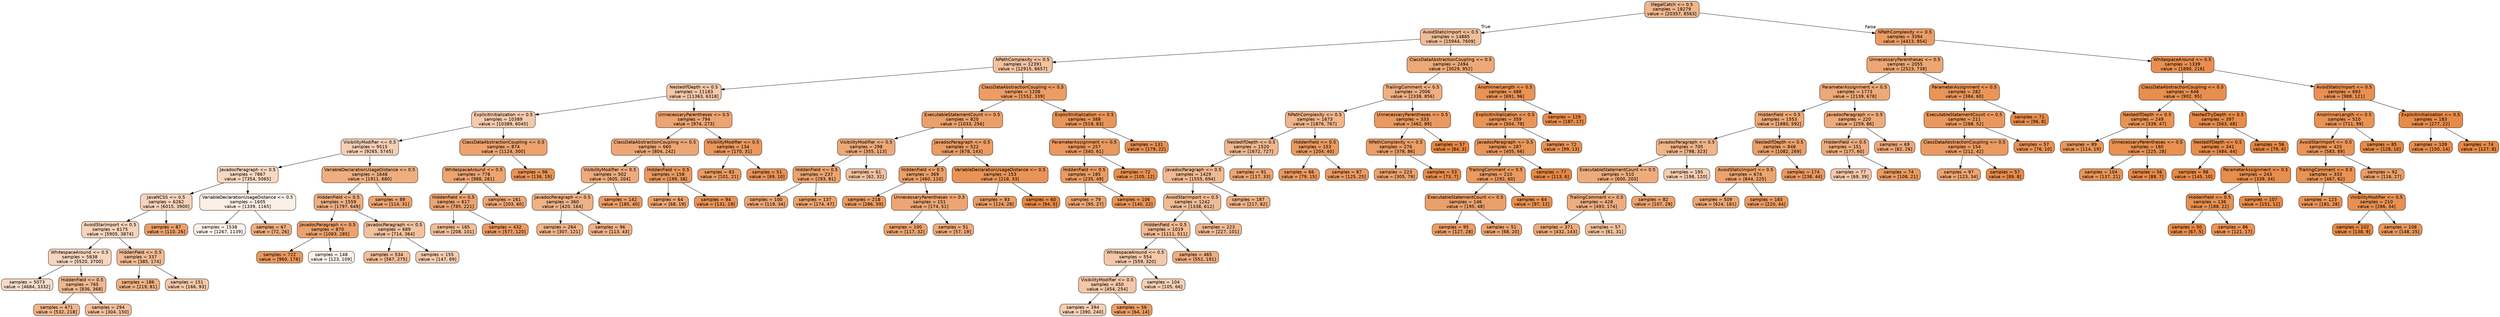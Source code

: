 digraph Tree {
node [shape=box, style="filled, rounded", color="black", fontname=helvetica] ;
edge [fontname=helvetica] ;
0 [label="IllegalCatch <= 0.5\nsamples = 18279\nvalue = [20357, 8563]", fillcolor="#f0b68c"] ;
1 [label="AvoidStaticImport <= 0.5\nsamples = 14885\nvalue = [15944, 7609]", fillcolor="#f1bd97"] ;
0 -> 1 [labeldistance=2.5, labelangle=45, headlabel="True"] ;
2 [label="NPathComplexity <= 0.5\nsamples = 12391\nvalue = [12915, 6657]", fillcolor="#f2c29f"] ;
1 -> 2 ;
3 [label="NestedIfDepth <= 0.5\nsamples = 11183\nvalue = [11363, 6318]", fillcolor="#f3c7a7"] ;
2 -> 3 ;
4 [label="ExplicitInitialization <= 0.5\nsamples = 10389\nvalue = [10389, 6045]", fillcolor="#f4caac"] ;
3 -> 4 ;
5 [label="VisibilityModifier <= 0.5\nsamples = 9515\nvalue = [9265, 5745]", fillcolor="#f5cfb4"] ;
4 -> 5 ;
6 [label="JavadocParagraph <= 0.5\nsamples = 7867\nvalue = [7354, 5065]", fillcolor="#f7d8c1"] ;
5 -> 6 ;
7 [label="JavaNCSS <= 0.5\nsamples = 6262\nvalue = [6015, 3900]", fillcolor="#f6d3b9"] ;
6 -> 7 ;
8 [label="AvoidStarImport <= 0.5\nsamples = 6175\nvalue = [5905, 3874]", fillcolor="#f6d4bb"] ;
7 -> 8 ;
9 [label="WhitespaceAround <= 0.5\nsamples = 5838\nvalue = [5520, 3700]", fillcolor="#f6d5be"] ;
8 -> 9 ;
10 [label="samples = 5073\nvalue = [4684, 3332]", fillcolor="#f7dbc6"] ;
9 -> 10 ;
11 [label="HiddenField <= 0.5\nsamples = 765\nvalue = [836, 368]", fillcolor="#f0b890"] ;
9 -> 11 ;
12 [label="samples = 471\nvalue = [532, 218]", fillcolor="#f0b58a"] ;
11 -> 12 ;
13 [label="samples = 294\nvalue = [304, 150]", fillcolor="#f2bf9b"] ;
11 -> 13 ;
14 [label="HiddenField <= 0.5\nsamples = 337\nvalue = [385, 174]", fillcolor="#f1ba92"] ;
8 -> 14 ;
15 [label="samples = 186\nvalue = [219, 81]", fillcolor="#efb082"] ;
14 -> 15 ;
16 [label="samples = 151\nvalue = [166, 93]", fillcolor="#f4c8a8"] ;
14 -> 16 ;
17 [label="samples = 87\nvalue = [110, 26]", fillcolor="#eb9f68"] ;
7 -> 17 ;
18 [label="VariableDeclarationUsageDistance <= 0.5\nsamples = 1605\nvalue = [1339, 1165]", fillcolor="#fcefe5"] ;
6 -> 18 ;
19 [label="samples = 1538\nvalue = [1267, 1139]", fillcolor="#fcf2eb"] ;
18 -> 19 ;
20 [label="samples = 67\nvalue = [72, 26]", fillcolor="#eeae80"] ;
18 -> 20 ;
21 [label="VariableDeclarationUsageDistance <= 0.5\nsamples = 1648\nvalue = [1911, 680]", fillcolor="#eeae7f"] ;
5 -> 21 ;
22 [label="HiddenField <= 0.5\nsamples = 1559\nvalue = [1797, 649]", fillcolor="#eeaf81"] ;
21 -> 22 ;
23 [label="JavadocParagraph <= 0.5\nsamples = 870\nvalue = [1083, 285]", fillcolor="#eca26d"] ;
22 -> 23 ;
24 [label="samples = 722\nvalue = [960, 176]", fillcolor="#ea985d"] ;
23 -> 24 ;
25 [label="samples = 148\nvalue = [123, 109]", fillcolor="#fcf1e8"] ;
23 -> 25 ;
26 [label="JavadocParagraph <= 0.5\nsamples = 689\nvalue = [714, 364]", fillcolor="#f2c19e"] ;
22 -> 26 ;
27 [label="samples = 534\nvalue = [567, 275]", fillcolor="#f2be99"] ;
26 -> 27 ;
28 [label="samples = 155\nvalue = [147, 89]", fillcolor="#f5cdb1"] ;
26 -> 28 ;
29 [label="samples = 89\nvalue = [114, 31]", fillcolor="#eca36f"] ;
21 -> 29 ;
30 [label="ClassDataAbstractionCoupling <= 0.5\nsamples = 874\nvalue = [1124, 300]", fillcolor="#eca36e"] ;
4 -> 30 ;
31 [label="WhitespaceAround <= 0.5\nsamples = 778\nvalue = [988, 281]", fillcolor="#eca571"] ;
30 -> 31 ;
32 [label="HiddenField <= 0.5\nsamples = 617\nvalue = [785, 221]", fillcolor="#eca471"] ;
31 -> 32 ;
33 [label="samples = 185\nvalue = [208, 101]", fillcolor="#f2be99"] ;
32 -> 33 ;
34 [label="samples = 432\nvalue = [577, 120]", fillcolor="#ea9b62"] ;
32 -> 34 ;
35 [label="samples = 161\nvalue = [203, 60]", fillcolor="#eda674"] ;
31 -> 35 ;
36 [label="samples = 96\nvalue = [136, 19]", fillcolor="#e99355"] ;
30 -> 36 ;
37 [label="UnnecessaryParentheses <= 0.5\nsamples = 794\nvalue = [974, 273]", fillcolor="#eca470"] ;
3 -> 37 ;
38 [label="ClassDataAbstractionCoupling <= 0.5\nsamples = 660\nvalue = [804, 242]", fillcolor="#eda775"] ;
37 -> 38 ;
39 [label="VisibilityModifier <= 0.5\nsamples = 502\nvalue = [605, 204]", fillcolor="#eeab7c"] ;
38 -> 39 ;
40 [label="JavadocParagraph <= 0.5\nsamples = 360\nvalue = [420, 164]", fillcolor="#efb286"] ;
39 -> 40 ;
41 [label="samples = 264\nvalue = [307, 121]", fillcolor="#efb387"] ;
40 -> 41 ;
42 [label="samples = 96\nvalue = [113, 43]", fillcolor="#efb184"] ;
40 -> 42 ;
43 [label="samples = 142\nvalue = [185, 40]", fillcolor="#eb9c64"] ;
39 -> 43 ;
44 [label="HiddenField <= 0.5\nsamples = 158\nvalue = [199, 38]", fillcolor="#ea995f"] ;
38 -> 44 ;
45 [label="samples = 64\nvalue = [68, 19]", fillcolor="#eca470"] ;
44 -> 45 ;
46 [label="samples = 94\nvalue = [131, 19]", fillcolor="#e99356"] ;
44 -> 46 ;
47 [label="VisibilityModifier <= 0.5\nsamples = 134\nvalue = [170, 31]", fillcolor="#ea985d"] ;
37 -> 47 ;
48 [label="samples = 83\nvalue = [101, 21]", fillcolor="#ea9b62"] ;
47 -> 48 ;
49 [label="samples = 51\nvalue = [69, 10]", fillcolor="#e99356"] ;
47 -> 49 ;
50 [label="ClassDataAbstractionCoupling <= 0.5\nsamples = 1208\nvalue = [1552, 339]", fillcolor="#eb9d64"] ;
2 -> 50 ;
51 [label="ExecutableStatementCount <= 0.5\nsamples = 820\nvalue = [1033, 256]", fillcolor="#eba06a"] ;
50 -> 51 ;
52 [label="VisibilityModifier <= 0.5\nsamples = 298\nvalue = [355, 113]", fillcolor="#eda978"] ;
51 -> 52 ;
53 [label="HiddenField <= 0.5\nsamples = 237\nvalue = [293, 81]", fillcolor="#eca470"] ;
52 -> 53 ;
54 [label="samples = 100\nvalue = [119, 34]", fillcolor="#eca572"] ;
53 -> 54 ;
55 [label="samples = 137\nvalue = [174, 47]", fillcolor="#eca36e"] ;
53 -> 55 ;
56 [label="samples = 61\nvalue = [62, 32]", fillcolor="#f2c29f"] ;
52 -> 56 ;
57 [label="JavadocParagraph <= 0.5\nsamples = 522\nvalue = [678, 143]", fillcolor="#ea9c63"] ;
51 -> 57 ;
58 [label="HiddenField <= 0.5\nsamples = 369\nvalue = [460, 110]", fillcolor="#eb9f68"] ;
57 -> 58 ;
59 [label="samples = 218\nvalue = [286, 59]", fillcolor="#ea9b62"] ;
58 -> 59 ;
60 [label="UnnecessaryParentheses <= 0.5\nsamples = 151\nvalue = [174, 51]", fillcolor="#eda673"] ;
58 -> 60 ;
61 [label="samples = 100\nvalue = [117, 32]", fillcolor="#eca36f"] ;
60 -> 61 ;
62 [label="samples = 51\nvalue = [57, 19]", fillcolor="#eeab7b"] ;
60 -> 62 ;
63 [label="VariableDeclarationUsageDistance <= 0.5\nsamples = 153\nvalue = [218, 33]", fillcolor="#e99457"] ;
57 -> 63 ;
64 [label="samples = 93\nvalue = [124, 28]", fillcolor="#eb9d66"] ;
63 -> 64 ;
65 [label="samples = 60\nvalue = [94, 5]", fillcolor="#e68844"] ;
63 -> 65 ;
66 [label="ExplicitInitialization <= 0.5\nsamples = 388\nvalue = [519, 83]", fillcolor="#e99559"] ;
50 -> 66 ;
67 [label="ParameterAssignment <= 0.5\nsamples = 257\nvalue = [340, 61]", fillcolor="#ea985d"] ;
66 -> 67 ;
68 [label="HiddenField <= 0.5\nsamples = 185\nvalue = [235, 49]", fillcolor="#ea9b62"] ;
67 -> 68 ;
69 [label="samples = 79\nvalue = [95, 27]", fillcolor="#eca571"] ;
68 -> 69 ;
70 [label="samples = 106\nvalue = [140, 22]", fillcolor="#e99558"] ;
68 -> 70 ;
71 [label="samples = 72\nvalue = [105, 12]", fillcolor="#e88f50"] ;
67 -> 71 ;
72 [label="samples = 131\nvalue = [179, 22]", fillcolor="#e89051"] ;
66 -> 72 ;
73 [label="ClassDataAbstractionCoupling <= 0.5\nsamples = 2494\nvalue = [3029, 952]", fillcolor="#eda977"] ;
1 -> 73 ;
74 [label="TrailingComment <= 0.5\nsamples = 2006\nvalue = [2338, 856]", fillcolor="#efaf81"] ;
73 -> 74 ;
75 [label="NPathComplexity <= 0.5\nsamples = 1673\nvalue = [1876, 767]", fillcolor="#f0b58a"] ;
74 -> 75 ;
76 [label="NestedIfDepth <= 0.5\nsamples = 1520\nvalue = [1672, 727]", fillcolor="#f0b88f"] ;
75 -> 76 ;
77 [label="JavadocParagraph <= 0.5\nsamples = 1429\nvalue = [1555, 694]", fillcolor="#f1b991"] ;
76 -> 77 ;
78 [label="AvoidStarImport <= 0.5\nsamples = 1242\nvalue = [1338, 612]", fillcolor="#f1bb94"] ;
77 -> 78 ;
79 [label="HiddenField <= 0.5\nsamples = 1019\nvalue = [1111, 511]", fillcolor="#f1bb94"] ;
78 -> 79 ;
80 [label="WhitespaceAround <= 0.5\nsamples = 554\nvalue = [559, 320]", fillcolor="#f4c9aa"] ;
79 -> 80 ;
81 [label="VisibilityModifier <= 0.5\nsamples = 450\nvalue = [454, 254]", fillcolor="#f4c7a8"] ;
80 -> 81 ;
82 [label="samples = 394\nvalue = [390, 240]", fillcolor="#f5cfb3"] ;
81 -> 82 ;
83 [label="samples = 56\nvalue = [64, 14]", fillcolor="#eb9d64"] ;
81 -> 83 ;
84 [label="samples = 104\nvalue = [105, 66]", fillcolor="#f5d0b5"] ;
80 -> 84 ;
85 [label="samples = 465\nvalue = [552, 191]", fillcolor="#eead7e"] ;
79 -> 85 ;
86 [label="samples = 223\nvalue = [227, 101]", fillcolor="#f1b991"] ;
78 -> 86 ;
87 [label="samples = 187\nvalue = [217, 82]", fillcolor="#efb184"] ;
77 -> 87 ;
88 [label="samples = 91\nvalue = [117, 33]", fillcolor="#eca571"] ;
76 -> 88 ;
89 [label="HiddenField <= 0.5\nsamples = 153\nvalue = [204, 40]", fillcolor="#ea9a60"] ;
75 -> 89 ;
90 [label="samples = 66\nvalue = [79, 15]", fillcolor="#ea995f"] ;
89 -> 90 ;
91 [label="samples = 87\nvalue = [125, 25]", fillcolor="#ea9a61"] ;
89 -> 91 ;
92 [label="UnnecessaryParentheses <= 0.5\nsamples = 333\nvalue = [462, 89]", fillcolor="#ea995f"] ;
74 -> 92 ;
93 [label="NPathComplexity <= 0.5\nsamples = 276\nvalue = [378, 86]", fillcolor="#eb9e66"] ;
92 -> 93 ;
94 [label="samples = 223\nvalue = [305, 79]", fillcolor="#eca26c"] ;
93 -> 94 ;
95 [label="samples = 53\nvalue = [73, 7]", fillcolor="#e78d4c"] ;
93 -> 95 ;
96 [label="samples = 57\nvalue = [84, 3]", fillcolor="#e68640"] ;
92 -> 96 ;
97 [label="AnonInnerLength <= 0.5\nsamples = 488\nvalue = [691, 96]", fillcolor="#e99355"] ;
73 -> 97 ;
98 [label="ExplicitInitialization <= 0.5\nsamples = 359\nvalue = [504, 79]", fillcolor="#e99558"] ;
97 -> 98 ;
99 [label="JavadocParagraph <= 0.5\nsamples = 287\nvalue = [405, 66]", fillcolor="#e99659"] ;
98 -> 99 ;
100 [label="TrailingComment <= 0.5\nsamples = 210\nvalue = [292, 60]", fillcolor="#ea9b62"] ;
99 -> 100 ;
101 [label="ExecutableStatementCount <= 0.5\nsamples = 146\nvalue = [195, 48]", fillcolor="#eba06a"] ;
100 -> 101 ;
102 [label="samples = 95\nvalue = [127, 28]", fillcolor="#eb9d65"] ;
101 -> 102 ;
103 [label="samples = 51\nvalue = [68, 20]", fillcolor="#eda673"] ;
101 -> 103 ;
104 [label="samples = 64\nvalue = [97, 12]", fillcolor="#e89151"] ;
100 -> 104 ;
105 [label="samples = 77\nvalue = [113, 6]", fillcolor="#e68844"] ;
99 -> 105 ;
106 [label="samples = 72\nvalue = [99, 13]", fillcolor="#e89253"] ;
98 -> 106 ;
107 [label="samples = 129\nvalue = [187, 17]", fillcolor="#e78c4b"] ;
97 -> 107 ;
108 [label="NPathComplexity <= 0.5\nsamples = 3394\nvalue = [4413, 954]", fillcolor="#eb9c64"] ;
0 -> 108 [labeldistance=2.5, labelangle=-45, headlabel="False"] ;
109 [label="UnnecessaryParentheses <= 0.5\nsamples = 2055\nvalue = [2523, 738]", fillcolor="#eda673"] ;
108 -> 109 ;
110 [label="ParameterAssignment <= 0.5\nsamples = 1773\nvalue = [2139, 678]", fillcolor="#eda978"] ;
109 -> 110 ;
111 [label="HiddenField <= 0.5\nsamples = 1553\nvalue = [1880, 592]", fillcolor="#eda977"] ;
110 -> 111 ;
112 [label="JavadocParagraph <= 0.5\nsamples = 705\nvalue = [798, 323]", fillcolor="#f0b489"] ;
111 -> 112 ;
113 [label="ExecutableStatementCount <= 0.5\nsamples = 510\nvalue = [600, 203]", fillcolor="#eeac7c"] ;
112 -> 113 ;
114 [label="TrailingComment <= 0.5\nsamples = 428\nvalue = [493, 174]", fillcolor="#eead7f"] ;
113 -> 114 ;
115 [label="samples = 371\nvalue = [432, 143]", fillcolor="#eeab7b"] ;
114 -> 115 ;
116 [label="samples = 57\nvalue = [61, 31]", fillcolor="#f2c19e"] ;
114 -> 116 ;
117 [label="samples = 82\nvalue = [107, 29]", fillcolor="#eca36f"] ;
113 -> 117 ;
118 [label="samples = 195\nvalue = [198, 120]", fillcolor="#f5cdb1"] ;
112 -> 118 ;
119 [label="NestedIfDepth <= 0.5\nsamples = 848\nvalue = [1082, 269]", fillcolor="#eba06a"] ;
111 -> 119 ;
120 [label="AvoidStaticImport <= 0.5\nsamples = 674\nvalue = [844, 225]", fillcolor="#eca36e"] ;
119 -> 120 ;
121 [label="samples = 509\nvalue = [624, 181]", fillcolor="#eda672"] ;
120 -> 121 ;
122 [label="samples = 165\nvalue = [220, 44]", fillcolor="#ea9a61"] ;
120 -> 122 ;
123 [label="samples = 174\nvalue = [238, 44]", fillcolor="#ea985e"] ;
119 -> 123 ;
124 [label="JavadocParagraph <= 0.5\nsamples = 220\nvalue = [259, 86]", fillcolor="#eeab7b"] ;
110 -> 124 ;
125 [label="HiddenField <= 0.5\nsamples = 151\nvalue = [177, 60]", fillcolor="#eeac7c"] ;
124 -> 125 ;
126 [label="samples = 77\nvalue = [69, 39]", fillcolor="#f4c8a9"] ;
125 -> 126 ;
127 [label="samples = 74\nvalue = [108, 21]", fillcolor="#ea9a5f"] ;
125 -> 127 ;
128 [label="samples = 69\nvalue = [82, 26]", fillcolor="#eda978"] ;
124 -> 128 ;
129 [label="ParameterAssignment <= 0.5\nsamples = 282\nvalue = [384, 60]", fillcolor="#e99558"] ;
109 -> 129 ;
130 [label="ExecutableStatementCount <= 0.5\nsamples = 211\nvalue = [288, 52]", fillcolor="#ea985d"] ;
129 -> 130 ;
131 [label="ClassDataAbstractionCoupling <= 0.5\nsamples = 154\nvalue = [212, 42]", fillcolor="#ea9a60"] ;
130 -> 131 ;
132 [label="samples = 97\nvalue = [123, 34]", fillcolor="#eca470"] ;
131 -> 132 ;
133 [label="samples = 57\nvalue = [89, 8]", fillcolor="#e78c4b"] ;
131 -> 133 ;
134 [label="samples = 57\nvalue = [76, 10]", fillcolor="#e89253"] ;
130 -> 134 ;
135 [label="samples = 71\nvalue = [96, 8]", fillcolor="#e78c49"] ;
129 -> 135 ;
136 [label="WhitespaceAround <= 0.5\nsamples = 1339\nvalue = [1890, 216]", fillcolor="#e88f50"] ;
108 -> 136 ;
137 [label="ClassDataAbstractionCoupling <= 0.5\nsamples = 646\nvalue = [902, 95]", fillcolor="#e88e4e"] ;
136 -> 137 ;
138 [label="NestedIfDepth <= 0.5\nsamples = 249\nvalue = [339, 47]", fillcolor="#e99254"] ;
137 -> 138 ;
139 [label="samples = 89\nvalue = [114, 19]", fillcolor="#e9965a"] ;
138 -> 139 ;
140 [label="UnnecessaryParentheses <= 0.5\nsamples = 160\nvalue = [225, 28]", fillcolor="#e89152"] ;
138 -> 140 ;
141 [label="samples = 104\nvalue = [137, 21]", fillcolor="#e99457"] ;
140 -> 141 ;
142 [label="samples = 56\nvalue = [88, 7]", fillcolor="#e78b49"] ;
140 -> 142 ;
143 [label="NestedTryDepth <= 0.5\nsamples = 397\nvalue = [563, 48]", fillcolor="#e78c4a"] ;
137 -> 143 ;
144 [label="NestedIfDepth <= 0.5\nsamples = 341\nvalue = [484, 44]", fillcolor="#e78c4b"] ;
143 -> 144 ;
145 [label="samples = 98\nvalue = [145, 10]", fillcolor="#e78a47"] ;
144 -> 145 ;
146 [label="ParameterAssignment <= 0.5\nsamples = 243\nvalue = [339, 34]", fillcolor="#e88e4d"] ;
144 -> 146 ;
147 [label="HiddenField <= 0.5\nsamples = 136\nvalue = [188, 22]", fillcolor="#e89050"] ;
146 -> 147 ;
148 [label="samples = 50\nvalue = [67, 5]", fillcolor="#e78a48"] ;
147 -> 148 ;
149 [label="samples = 86\nvalue = [121, 17]", fillcolor="#e99355"] ;
147 -> 149 ;
150 [label="samples = 107\nvalue = [151, 12]", fillcolor="#e78b49"] ;
146 -> 150 ;
151 [label="samples = 56\nvalue = [79, 4]", fillcolor="#e68743"] ;
143 -> 151 ;
152 [label="AvoidStaticImport <= 0.5\nsamples = 693\nvalue = [988, 121]", fillcolor="#e89051"] ;
136 -> 152 ;
153 [label="AnonInnerLength <= 0.5\nsamples = 510\nvalue = [711, 99]", fillcolor="#e99355"] ;
152 -> 153 ;
154 [label="AvoidStarImport <= 0.5\nsamples = 425\nvalue = [583, 89]", fillcolor="#e99457"] ;
153 -> 154 ;
155 [label="TrailingComment <= 0.5\nsamples = 333\nvalue = [467, 62]", fillcolor="#e89253"] ;
154 -> 155 ;
156 [label="samples = 123\nvalue = [181, 28]", fillcolor="#e99458"] ;
155 -> 156 ;
157 [label="VisibilityModifier <= 0.5\nsamples = 210\nvalue = [286, 34]", fillcolor="#e89051"] ;
155 -> 157 ;
158 [label="samples = 102\nvalue = [138, 9]", fillcolor="#e78946"] ;
157 -> 158 ;
159 [label="samples = 108\nvalue = [148, 25]", fillcolor="#e9965a"] ;
157 -> 159 ;
160 [label="samples = 92\nvalue = [116, 27]", fillcolor="#eb9e67"] ;
154 -> 160 ;
161 [label="samples = 85\nvalue = [128, 10]", fillcolor="#e78b48"] ;
153 -> 161 ;
162 [label="ExplicitInitialization <= 0.5\nsamples = 183\nvalue = [277, 22]", fillcolor="#e78b49"] ;
152 -> 162 ;
163 [label="samples = 109\nvalue = [150, 14]", fillcolor="#e78d4b"] ;
162 -> 163 ;
164 [label="samples = 74\nvalue = [127, 8]", fillcolor="#e78945"] ;
162 -> 164 ;
}